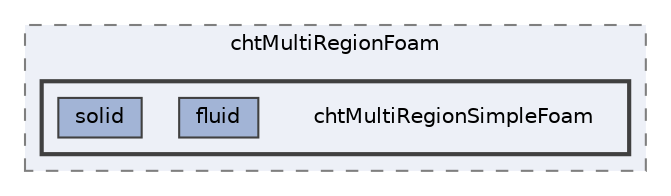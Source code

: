digraph "applications/solvers/heatTransfer/chtMultiRegionFoam/chtMultiRegionSimpleFoam"
{
 // LATEX_PDF_SIZE
  bgcolor="transparent";
  edge [fontname=Helvetica,fontsize=10,labelfontname=Helvetica,labelfontsize=10];
  node [fontname=Helvetica,fontsize=10,shape=box,height=0.2,width=0.4];
  compound=true
  subgraph clusterdir_b757d9b58d85b680e78ff2fbfc645379 {
    graph [ bgcolor="#edf0f7", pencolor="grey50", label="chtMultiRegionFoam", fontname=Helvetica,fontsize=10 style="filled,dashed", URL="dir_b757d9b58d85b680e78ff2fbfc645379.html",tooltip=""]
  subgraph clusterdir_7ecfd1dac3553496cb15f774e1c2dc42 {
    graph [ bgcolor="#edf0f7", pencolor="grey25", label="", fontname=Helvetica,fontsize=10 style="filled,bold", URL="dir_7ecfd1dac3553496cb15f774e1c2dc42.html",tooltip=""]
    dir_7ecfd1dac3553496cb15f774e1c2dc42 [shape=plaintext, label="chtMultiRegionSimpleFoam"];
  dir_480b20a163520755f6a315cc6ae6dab3 [label="fluid", fillcolor="#a2b4d6", color="grey25", style="filled", URL="dir_480b20a163520755f6a315cc6ae6dab3.html",tooltip=""];
  dir_8af865739e947a1b0575fbb3e6ebbc6d [label="solid", fillcolor="#a2b4d6", color="grey25", style="filled", URL="dir_8af865739e947a1b0575fbb3e6ebbc6d.html",tooltip=""];
  }
  }
}
